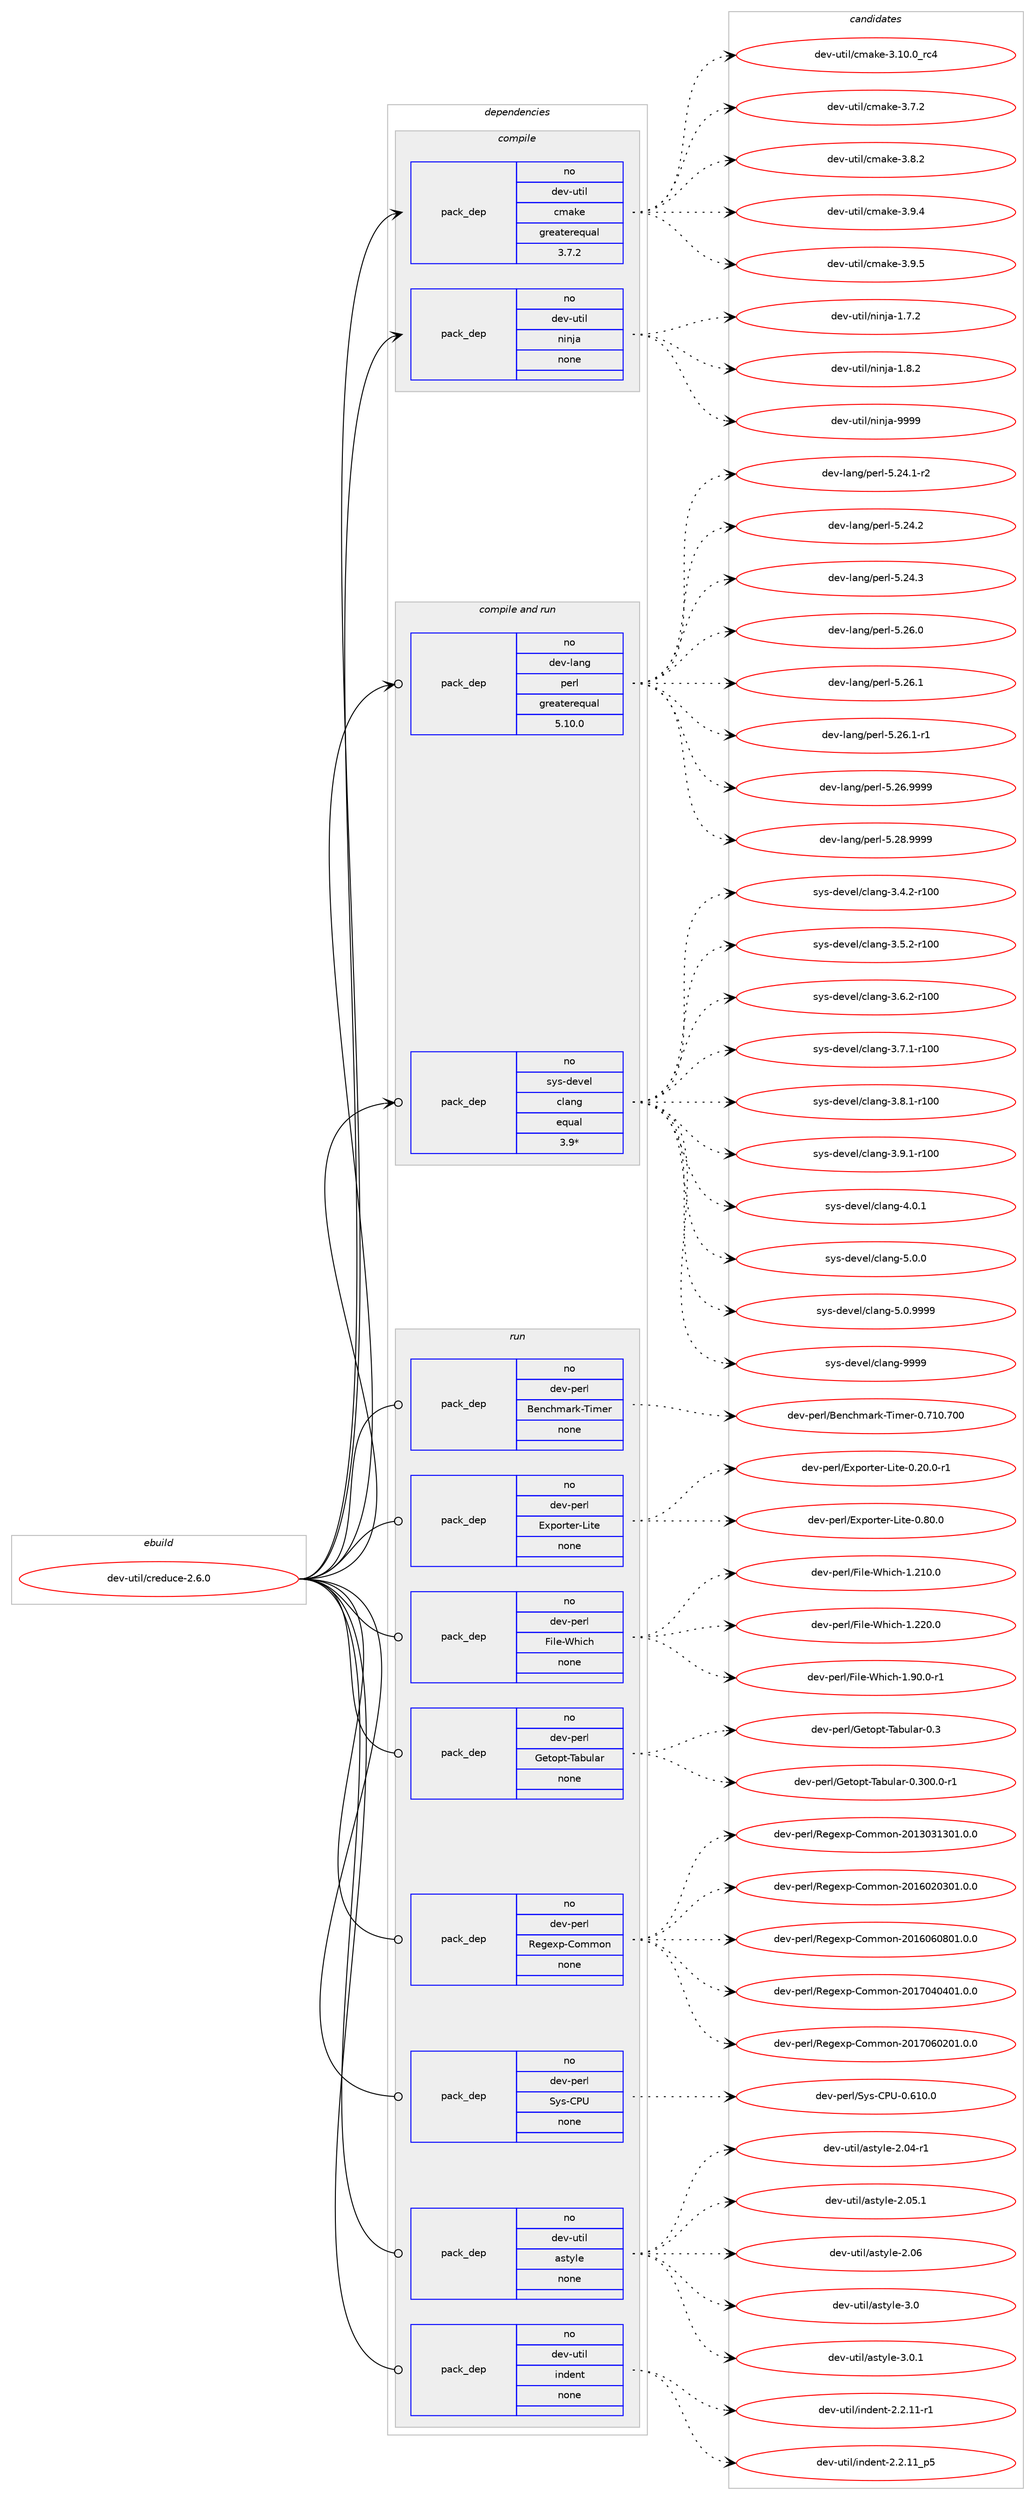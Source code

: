 digraph prolog {

# *************
# Graph options
# *************

newrank=true;
concentrate=true;
compound=true;
graph [rankdir=LR,fontname=Helvetica,fontsize=10,ranksep=1.5];#, ranksep=2.5, nodesep=0.2];
edge  [arrowhead=vee];
node  [fontname=Helvetica,fontsize=10];

# **********
# The ebuild
# **********

subgraph cluster_leftcol {
color=gray;
rank=same;
label=<<i>ebuild</i>>;
id [label="dev-util/creduce-2.6.0", color=red, width=4, href="../dev-util/creduce-2.6.0.svg"];
}

# ****************
# The dependencies
# ****************

subgraph cluster_midcol {
color=gray;
label=<<i>dependencies</i>>;
subgraph cluster_compile {
fillcolor="#eeeeee";
style=filled;
label=<<i>compile</i>>;
subgraph pack201768 {
dependency283641 [label=<<TABLE BORDER="0" CELLBORDER="1" CELLSPACING="0" CELLPADDING="4" WIDTH="220"><TR><TD ROWSPAN="6" CELLPADDING="30">pack_dep</TD></TR><TR><TD WIDTH="110">no</TD></TR><TR><TD>dev-util</TD></TR><TR><TD>cmake</TD></TR><TR><TD>greaterequal</TD></TR><TR><TD>3.7.2</TD></TR></TABLE>>, shape=none, color=blue];
}
id:e -> dependency283641:w [weight=20,style="solid",arrowhead="vee"];
subgraph pack201769 {
dependency283642 [label=<<TABLE BORDER="0" CELLBORDER="1" CELLSPACING="0" CELLPADDING="4" WIDTH="220"><TR><TD ROWSPAN="6" CELLPADDING="30">pack_dep</TD></TR><TR><TD WIDTH="110">no</TD></TR><TR><TD>dev-util</TD></TR><TR><TD>ninja</TD></TR><TR><TD>none</TD></TR><TR><TD></TD></TR></TABLE>>, shape=none, color=blue];
}
id:e -> dependency283642:w [weight=20,style="solid",arrowhead="vee"];
}
subgraph cluster_compileandrun {
fillcolor="#eeeeee";
style=filled;
label=<<i>compile and run</i>>;
subgraph pack201770 {
dependency283643 [label=<<TABLE BORDER="0" CELLBORDER="1" CELLSPACING="0" CELLPADDING="4" WIDTH="220"><TR><TD ROWSPAN="6" CELLPADDING="30">pack_dep</TD></TR><TR><TD WIDTH="110">no</TD></TR><TR><TD>dev-lang</TD></TR><TR><TD>perl</TD></TR><TR><TD>greaterequal</TD></TR><TR><TD>5.10.0</TD></TR></TABLE>>, shape=none, color=blue];
}
id:e -> dependency283643:w [weight=20,style="solid",arrowhead="odotvee"];
subgraph pack201771 {
dependency283644 [label=<<TABLE BORDER="0" CELLBORDER="1" CELLSPACING="0" CELLPADDING="4" WIDTH="220"><TR><TD ROWSPAN="6" CELLPADDING="30">pack_dep</TD></TR><TR><TD WIDTH="110">no</TD></TR><TR><TD>sys-devel</TD></TR><TR><TD>clang</TD></TR><TR><TD>equal</TD></TR><TR><TD>3.9*</TD></TR></TABLE>>, shape=none, color=blue];
}
id:e -> dependency283644:w [weight=20,style="solid",arrowhead="odotvee"];
}
subgraph cluster_run {
fillcolor="#eeeeee";
style=filled;
label=<<i>run</i>>;
subgraph pack201772 {
dependency283645 [label=<<TABLE BORDER="0" CELLBORDER="1" CELLSPACING="0" CELLPADDING="4" WIDTH="220"><TR><TD ROWSPAN="6" CELLPADDING="30">pack_dep</TD></TR><TR><TD WIDTH="110">no</TD></TR><TR><TD>dev-perl</TD></TR><TR><TD>Benchmark-Timer</TD></TR><TR><TD>none</TD></TR><TR><TD></TD></TR></TABLE>>, shape=none, color=blue];
}
id:e -> dependency283645:w [weight=20,style="solid",arrowhead="odot"];
subgraph pack201773 {
dependency283646 [label=<<TABLE BORDER="0" CELLBORDER="1" CELLSPACING="0" CELLPADDING="4" WIDTH="220"><TR><TD ROWSPAN="6" CELLPADDING="30">pack_dep</TD></TR><TR><TD WIDTH="110">no</TD></TR><TR><TD>dev-perl</TD></TR><TR><TD>Exporter-Lite</TD></TR><TR><TD>none</TD></TR><TR><TD></TD></TR></TABLE>>, shape=none, color=blue];
}
id:e -> dependency283646:w [weight=20,style="solid",arrowhead="odot"];
subgraph pack201774 {
dependency283647 [label=<<TABLE BORDER="0" CELLBORDER="1" CELLSPACING="0" CELLPADDING="4" WIDTH="220"><TR><TD ROWSPAN="6" CELLPADDING="30">pack_dep</TD></TR><TR><TD WIDTH="110">no</TD></TR><TR><TD>dev-perl</TD></TR><TR><TD>File-Which</TD></TR><TR><TD>none</TD></TR><TR><TD></TD></TR></TABLE>>, shape=none, color=blue];
}
id:e -> dependency283647:w [weight=20,style="solid",arrowhead="odot"];
subgraph pack201775 {
dependency283648 [label=<<TABLE BORDER="0" CELLBORDER="1" CELLSPACING="0" CELLPADDING="4" WIDTH="220"><TR><TD ROWSPAN="6" CELLPADDING="30">pack_dep</TD></TR><TR><TD WIDTH="110">no</TD></TR><TR><TD>dev-perl</TD></TR><TR><TD>Getopt-Tabular</TD></TR><TR><TD>none</TD></TR><TR><TD></TD></TR></TABLE>>, shape=none, color=blue];
}
id:e -> dependency283648:w [weight=20,style="solid",arrowhead="odot"];
subgraph pack201776 {
dependency283649 [label=<<TABLE BORDER="0" CELLBORDER="1" CELLSPACING="0" CELLPADDING="4" WIDTH="220"><TR><TD ROWSPAN="6" CELLPADDING="30">pack_dep</TD></TR><TR><TD WIDTH="110">no</TD></TR><TR><TD>dev-perl</TD></TR><TR><TD>Regexp-Common</TD></TR><TR><TD>none</TD></TR><TR><TD></TD></TR></TABLE>>, shape=none, color=blue];
}
id:e -> dependency283649:w [weight=20,style="solid",arrowhead="odot"];
subgraph pack201777 {
dependency283650 [label=<<TABLE BORDER="0" CELLBORDER="1" CELLSPACING="0" CELLPADDING="4" WIDTH="220"><TR><TD ROWSPAN="6" CELLPADDING="30">pack_dep</TD></TR><TR><TD WIDTH="110">no</TD></TR><TR><TD>dev-perl</TD></TR><TR><TD>Sys-CPU</TD></TR><TR><TD>none</TD></TR><TR><TD></TD></TR></TABLE>>, shape=none, color=blue];
}
id:e -> dependency283650:w [weight=20,style="solid",arrowhead="odot"];
subgraph pack201778 {
dependency283651 [label=<<TABLE BORDER="0" CELLBORDER="1" CELLSPACING="0" CELLPADDING="4" WIDTH="220"><TR><TD ROWSPAN="6" CELLPADDING="30">pack_dep</TD></TR><TR><TD WIDTH="110">no</TD></TR><TR><TD>dev-util</TD></TR><TR><TD>astyle</TD></TR><TR><TD>none</TD></TR><TR><TD></TD></TR></TABLE>>, shape=none, color=blue];
}
id:e -> dependency283651:w [weight=20,style="solid",arrowhead="odot"];
subgraph pack201779 {
dependency283652 [label=<<TABLE BORDER="0" CELLBORDER="1" CELLSPACING="0" CELLPADDING="4" WIDTH="220"><TR><TD ROWSPAN="6" CELLPADDING="30">pack_dep</TD></TR><TR><TD WIDTH="110">no</TD></TR><TR><TD>dev-util</TD></TR><TR><TD>indent</TD></TR><TR><TD>none</TD></TR><TR><TD></TD></TR></TABLE>>, shape=none, color=blue];
}
id:e -> dependency283652:w [weight=20,style="solid",arrowhead="odot"];
}
}

# **************
# The candidates
# **************

subgraph cluster_choices {
rank=same;
color=gray;
label=<<i>candidates</i>>;

subgraph choice201768 {
color=black;
nodesep=1;
choice1001011184511711610510847991099710710145514649484648951149952 [label="dev-util/cmake-3.10.0_rc4", color=red, width=4,href="../dev-util/cmake-3.10.0_rc4.svg"];
choice10010111845117116105108479910997107101455146554650 [label="dev-util/cmake-3.7.2", color=red, width=4,href="../dev-util/cmake-3.7.2.svg"];
choice10010111845117116105108479910997107101455146564650 [label="dev-util/cmake-3.8.2", color=red, width=4,href="../dev-util/cmake-3.8.2.svg"];
choice10010111845117116105108479910997107101455146574652 [label="dev-util/cmake-3.9.4", color=red, width=4,href="../dev-util/cmake-3.9.4.svg"];
choice10010111845117116105108479910997107101455146574653 [label="dev-util/cmake-3.9.5", color=red, width=4,href="../dev-util/cmake-3.9.5.svg"];
dependency283641:e -> choice1001011184511711610510847991099710710145514649484648951149952:w [style=dotted,weight="100"];
dependency283641:e -> choice10010111845117116105108479910997107101455146554650:w [style=dotted,weight="100"];
dependency283641:e -> choice10010111845117116105108479910997107101455146564650:w [style=dotted,weight="100"];
dependency283641:e -> choice10010111845117116105108479910997107101455146574652:w [style=dotted,weight="100"];
dependency283641:e -> choice10010111845117116105108479910997107101455146574653:w [style=dotted,weight="100"];
}
subgraph choice201769 {
color=black;
nodesep=1;
choice100101118451171161051084711010511010697454946554650 [label="dev-util/ninja-1.7.2", color=red, width=4,href="../dev-util/ninja-1.7.2.svg"];
choice100101118451171161051084711010511010697454946564650 [label="dev-util/ninja-1.8.2", color=red, width=4,href="../dev-util/ninja-1.8.2.svg"];
choice1001011184511711610510847110105110106974557575757 [label="dev-util/ninja-9999", color=red, width=4,href="../dev-util/ninja-9999.svg"];
dependency283642:e -> choice100101118451171161051084711010511010697454946554650:w [style=dotted,weight="100"];
dependency283642:e -> choice100101118451171161051084711010511010697454946564650:w [style=dotted,weight="100"];
dependency283642:e -> choice1001011184511711610510847110105110106974557575757:w [style=dotted,weight="100"];
}
subgraph choice201770 {
color=black;
nodesep=1;
choice100101118451089711010347112101114108455346505246494511450 [label="dev-lang/perl-5.24.1-r2", color=red, width=4,href="../dev-lang/perl-5.24.1-r2.svg"];
choice10010111845108971101034711210111410845534650524650 [label="dev-lang/perl-5.24.2", color=red, width=4,href="../dev-lang/perl-5.24.2.svg"];
choice10010111845108971101034711210111410845534650524651 [label="dev-lang/perl-5.24.3", color=red, width=4,href="../dev-lang/perl-5.24.3.svg"];
choice10010111845108971101034711210111410845534650544648 [label="dev-lang/perl-5.26.0", color=red, width=4,href="../dev-lang/perl-5.26.0.svg"];
choice10010111845108971101034711210111410845534650544649 [label="dev-lang/perl-5.26.1", color=red, width=4,href="../dev-lang/perl-5.26.1.svg"];
choice100101118451089711010347112101114108455346505446494511449 [label="dev-lang/perl-5.26.1-r1", color=red, width=4,href="../dev-lang/perl-5.26.1-r1.svg"];
choice10010111845108971101034711210111410845534650544657575757 [label="dev-lang/perl-5.26.9999", color=red, width=4,href="../dev-lang/perl-5.26.9999.svg"];
choice10010111845108971101034711210111410845534650564657575757 [label="dev-lang/perl-5.28.9999", color=red, width=4,href="../dev-lang/perl-5.28.9999.svg"];
dependency283643:e -> choice100101118451089711010347112101114108455346505246494511450:w [style=dotted,weight="100"];
dependency283643:e -> choice10010111845108971101034711210111410845534650524650:w [style=dotted,weight="100"];
dependency283643:e -> choice10010111845108971101034711210111410845534650524651:w [style=dotted,weight="100"];
dependency283643:e -> choice10010111845108971101034711210111410845534650544648:w [style=dotted,weight="100"];
dependency283643:e -> choice10010111845108971101034711210111410845534650544649:w [style=dotted,weight="100"];
dependency283643:e -> choice100101118451089711010347112101114108455346505446494511449:w [style=dotted,weight="100"];
dependency283643:e -> choice10010111845108971101034711210111410845534650544657575757:w [style=dotted,weight="100"];
dependency283643:e -> choice10010111845108971101034711210111410845534650564657575757:w [style=dotted,weight="100"];
}
subgraph choice201771 {
color=black;
nodesep=1;
choice1151211154510010111810110847991089711010345514652465045114494848 [label="sys-devel/clang-3.4.2-r100", color=red, width=4,href="../sys-devel/clang-3.4.2-r100.svg"];
choice1151211154510010111810110847991089711010345514653465045114494848 [label="sys-devel/clang-3.5.2-r100", color=red, width=4,href="../sys-devel/clang-3.5.2-r100.svg"];
choice1151211154510010111810110847991089711010345514654465045114494848 [label="sys-devel/clang-3.6.2-r100", color=red, width=4,href="../sys-devel/clang-3.6.2-r100.svg"];
choice1151211154510010111810110847991089711010345514655464945114494848 [label="sys-devel/clang-3.7.1-r100", color=red, width=4,href="../sys-devel/clang-3.7.1-r100.svg"];
choice1151211154510010111810110847991089711010345514656464945114494848 [label="sys-devel/clang-3.8.1-r100", color=red, width=4,href="../sys-devel/clang-3.8.1-r100.svg"];
choice1151211154510010111810110847991089711010345514657464945114494848 [label="sys-devel/clang-3.9.1-r100", color=red, width=4,href="../sys-devel/clang-3.9.1-r100.svg"];
choice11512111545100101118101108479910897110103455246484649 [label="sys-devel/clang-4.0.1", color=red, width=4,href="../sys-devel/clang-4.0.1.svg"];
choice11512111545100101118101108479910897110103455346484648 [label="sys-devel/clang-5.0.0", color=red, width=4,href="../sys-devel/clang-5.0.0.svg"];
choice11512111545100101118101108479910897110103455346484657575757 [label="sys-devel/clang-5.0.9999", color=red, width=4,href="../sys-devel/clang-5.0.9999.svg"];
choice115121115451001011181011084799108971101034557575757 [label="sys-devel/clang-9999", color=red, width=4,href="../sys-devel/clang-9999.svg"];
dependency283644:e -> choice1151211154510010111810110847991089711010345514652465045114494848:w [style=dotted,weight="100"];
dependency283644:e -> choice1151211154510010111810110847991089711010345514653465045114494848:w [style=dotted,weight="100"];
dependency283644:e -> choice1151211154510010111810110847991089711010345514654465045114494848:w [style=dotted,weight="100"];
dependency283644:e -> choice1151211154510010111810110847991089711010345514655464945114494848:w [style=dotted,weight="100"];
dependency283644:e -> choice1151211154510010111810110847991089711010345514656464945114494848:w [style=dotted,weight="100"];
dependency283644:e -> choice1151211154510010111810110847991089711010345514657464945114494848:w [style=dotted,weight="100"];
dependency283644:e -> choice11512111545100101118101108479910897110103455246484649:w [style=dotted,weight="100"];
dependency283644:e -> choice11512111545100101118101108479910897110103455346484648:w [style=dotted,weight="100"];
dependency283644:e -> choice11512111545100101118101108479910897110103455346484657575757:w [style=dotted,weight="100"];
dependency283644:e -> choice115121115451001011181011084799108971101034557575757:w [style=dotted,weight="100"];
}
subgraph choice201772 {
color=black;
nodesep=1;
choice1001011184511210111410847661011109910410997114107458410510910111445484655494846554848 [label="dev-perl/Benchmark-Timer-0.710.700", color=red, width=4,href="../dev-perl/Benchmark-Timer-0.710.700.svg"];
dependency283645:e -> choice1001011184511210111410847661011109910410997114107458410510910111445484655494846554848:w [style=dotted,weight="100"];
}
subgraph choice201773 {
color=black;
nodesep=1;
choice1001011184511210111410847691201121111141161011144576105116101454846504846484511449 [label="dev-perl/Exporter-Lite-0.20.0-r1", color=red, width=4,href="../dev-perl/Exporter-Lite-0.20.0-r1.svg"];
choice100101118451121011141084769120112111114116101114457610511610145484656484648 [label="dev-perl/Exporter-Lite-0.80.0", color=red, width=4,href="../dev-perl/Exporter-Lite-0.80.0.svg"];
dependency283646:e -> choice1001011184511210111410847691201121111141161011144576105116101454846504846484511449:w [style=dotted,weight="100"];
dependency283646:e -> choice100101118451121011141084769120112111114116101114457610511610145484656484648:w [style=dotted,weight="100"];
}
subgraph choice201774 {
color=black;
nodesep=1;
choice1001011184511210111410847701051081014587104105991044549465049484648 [label="dev-perl/File-Which-1.210.0", color=red, width=4,href="../dev-perl/File-Which-1.210.0.svg"];
choice1001011184511210111410847701051081014587104105991044549465050484648 [label="dev-perl/File-Which-1.220.0", color=red, width=4,href="../dev-perl/File-Which-1.220.0.svg"];
choice100101118451121011141084770105108101458710410599104454946574846484511449 [label="dev-perl/File-Which-1.90.0-r1", color=red, width=4,href="../dev-perl/File-Which-1.90.0-r1.svg"];
dependency283647:e -> choice1001011184511210111410847701051081014587104105991044549465049484648:w [style=dotted,weight="100"];
dependency283647:e -> choice1001011184511210111410847701051081014587104105991044549465050484648:w [style=dotted,weight="100"];
dependency283647:e -> choice100101118451121011141084770105108101458710410599104454946574846484511449:w [style=dotted,weight="100"];
}
subgraph choice201775 {
color=black;
nodesep=1;
choice100101118451121011141084771101116111112116458497981171089711445484651 [label="dev-perl/Getopt-Tabular-0.3", color=red, width=4,href="../dev-perl/Getopt-Tabular-0.3.svg"];
choice100101118451121011141084771101116111112116458497981171089711445484651484846484511449 [label="dev-perl/Getopt-Tabular-0.300.0-r1", color=red, width=4,href="../dev-perl/Getopt-Tabular-0.300.0-r1.svg"];
dependency283648:e -> choice100101118451121011141084771101116111112116458497981171089711445484651:w [style=dotted,weight="100"];
dependency283648:e -> choice100101118451121011141084771101116111112116458497981171089711445484651484846484511449:w [style=dotted,weight="100"];
}
subgraph choice201776 {
color=black;
nodesep=1;
choice1001011184511210111410847821011031011201124567111109109111110455048495148514951484946484648 [label="dev-perl/Regexp-Common-2013031301.0.0", color=red, width=4,href="../dev-perl/Regexp-Common-2013031301.0.0.svg"];
choice1001011184511210111410847821011031011201124567111109109111110455048495448504851484946484648 [label="dev-perl/Regexp-Common-2016020301.0.0", color=red, width=4,href="../dev-perl/Regexp-Common-2016020301.0.0.svg"];
choice1001011184511210111410847821011031011201124567111109109111110455048495448544856484946484648 [label="dev-perl/Regexp-Common-2016060801.0.0", color=red, width=4,href="../dev-perl/Regexp-Common-2016060801.0.0.svg"];
choice1001011184511210111410847821011031011201124567111109109111110455048495548524852484946484648 [label="dev-perl/Regexp-Common-2017040401.0.0", color=red, width=4,href="../dev-perl/Regexp-Common-2017040401.0.0.svg"];
choice1001011184511210111410847821011031011201124567111109109111110455048495548544850484946484648 [label="dev-perl/Regexp-Common-2017060201.0.0", color=red, width=4,href="../dev-perl/Regexp-Common-2017060201.0.0.svg"];
dependency283649:e -> choice1001011184511210111410847821011031011201124567111109109111110455048495148514951484946484648:w [style=dotted,weight="100"];
dependency283649:e -> choice1001011184511210111410847821011031011201124567111109109111110455048495448504851484946484648:w [style=dotted,weight="100"];
dependency283649:e -> choice1001011184511210111410847821011031011201124567111109109111110455048495448544856484946484648:w [style=dotted,weight="100"];
dependency283649:e -> choice1001011184511210111410847821011031011201124567111109109111110455048495548524852484946484648:w [style=dotted,weight="100"];
dependency283649:e -> choice1001011184511210111410847821011031011201124567111109109111110455048495548544850484946484648:w [style=dotted,weight="100"];
}
subgraph choice201777 {
color=black;
nodesep=1;
choice100101118451121011141084783121115456780854548465449484648 [label="dev-perl/Sys-CPU-0.610.0", color=red, width=4,href="../dev-perl/Sys-CPU-0.610.0.svg"];
dependency283650:e -> choice100101118451121011141084783121115456780854548465449484648:w [style=dotted,weight="100"];
}
subgraph choice201778 {
color=black;
nodesep=1;
choice10010111845117116105108479711511612110810145504648524511449 [label="dev-util/astyle-2.04-r1", color=red, width=4,href="../dev-util/astyle-2.04-r1.svg"];
choice10010111845117116105108479711511612110810145504648534649 [label="dev-util/astyle-2.05.1", color=red, width=4,href="../dev-util/astyle-2.05.1.svg"];
choice1001011184511711610510847971151161211081014550464854 [label="dev-util/astyle-2.06", color=red, width=4,href="../dev-util/astyle-2.06.svg"];
choice10010111845117116105108479711511612110810145514648 [label="dev-util/astyle-3.0", color=red, width=4,href="../dev-util/astyle-3.0.svg"];
choice100101118451171161051084797115116121108101455146484649 [label="dev-util/astyle-3.0.1", color=red, width=4,href="../dev-util/astyle-3.0.1.svg"];
dependency283651:e -> choice10010111845117116105108479711511612110810145504648524511449:w [style=dotted,weight="100"];
dependency283651:e -> choice10010111845117116105108479711511612110810145504648534649:w [style=dotted,weight="100"];
dependency283651:e -> choice1001011184511711610510847971151161211081014550464854:w [style=dotted,weight="100"];
dependency283651:e -> choice10010111845117116105108479711511612110810145514648:w [style=dotted,weight="100"];
dependency283651:e -> choice100101118451171161051084797115116121108101455146484649:w [style=dotted,weight="100"];
}
subgraph choice201779 {
color=black;
nodesep=1;
choice1001011184511711610510847105110100101110116455046504649494511449 [label="dev-util/indent-2.2.11-r1", color=red, width=4,href="../dev-util/indent-2.2.11-r1.svg"];
choice1001011184511711610510847105110100101110116455046504649499511253 [label="dev-util/indent-2.2.11_p5", color=red, width=4,href="../dev-util/indent-2.2.11_p5.svg"];
dependency283652:e -> choice1001011184511711610510847105110100101110116455046504649494511449:w [style=dotted,weight="100"];
dependency283652:e -> choice1001011184511711610510847105110100101110116455046504649499511253:w [style=dotted,weight="100"];
}
}

}
